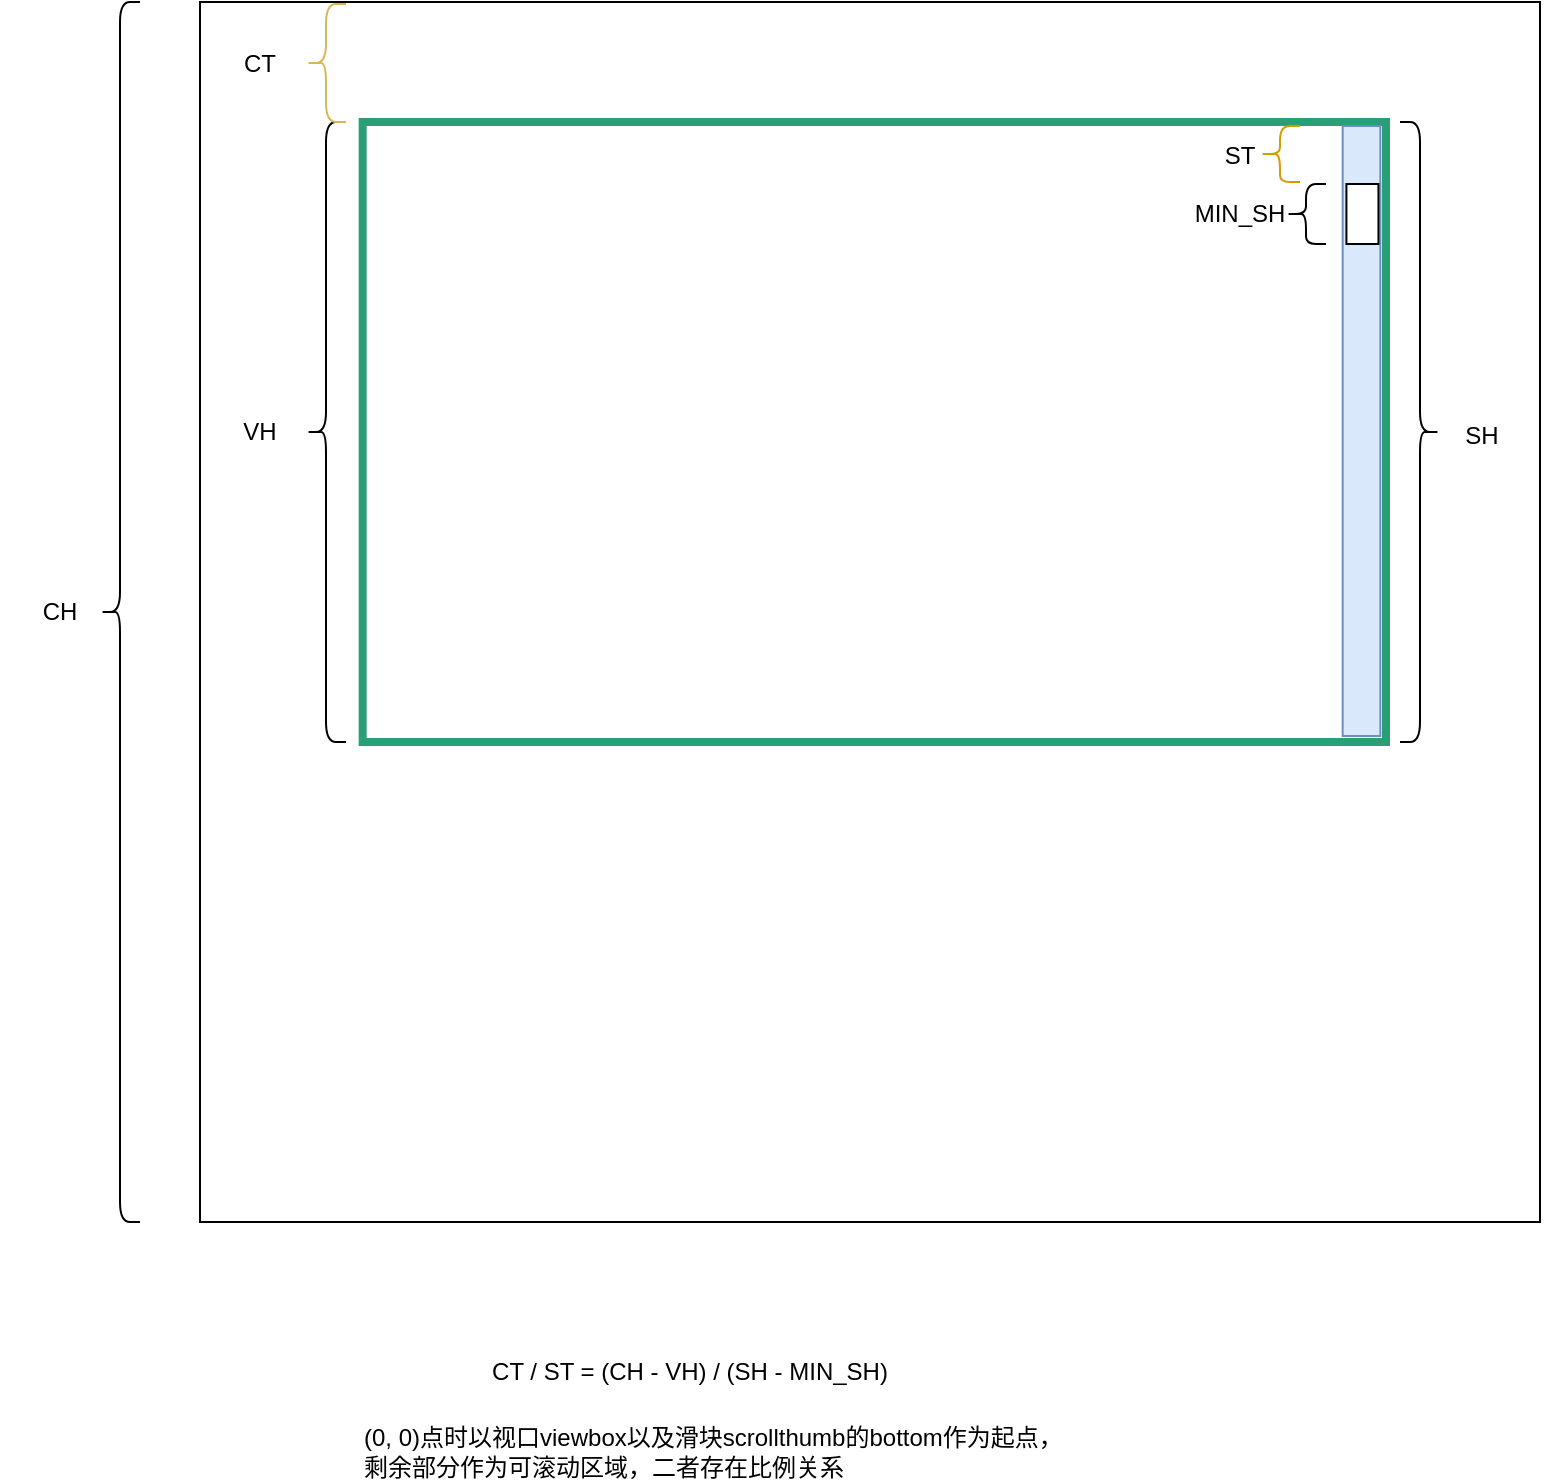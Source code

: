 <mxfile version="22.0.8" type="device">
  <diagram name="第 1 页" id="aIjHNnc27p3M83ChRHAW">
    <mxGraphModel dx="1434" dy="750" grid="1" gridSize="10" guides="1" tooltips="1" connect="1" arrows="1" fold="1" page="1" pageScale="1" pageWidth="827" pageHeight="1169" math="0" shadow="0">
      <root>
        <mxCell id="0" />
        <mxCell id="1" parent="0" />
        <mxCell id="QeH-K6aPF6zUdPSQXJK3-5" value="" style="rounded=0;whiteSpace=wrap;html=1;" parent="1" vertex="1">
          <mxGeometry x="100" y="40" width="670" height="610" as="geometry" />
        </mxCell>
        <mxCell id="QeH-K6aPF6zUdPSQXJK3-4" value="" style="group;strokeWidth=1;shadow=0;" parent="1" vertex="1" connectable="0">
          <mxGeometry x="203" y="100" width="490" height="360" as="geometry" />
        </mxCell>
        <mxCell id="QeH-K6aPF6zUdPSQXJK3-1" value="" style="rounded=0;whiteSpace=wrap;html=1;strokeColor=#289f77;strokeWidth=4;" parent="QeH-K6aPF6zUdPSQXJK3-4" vertex="1">
          <mxGeometry x="-21.67" width="511.67" height="310" as="geometry" />
        </mxCell>
        <mxCell id="QeH-K6aPF6zUdPSQXJK3-2" value="" style="rounded=0;whiteSpace=wrap;html=1;fillColor=#dae8fc;strokeColor=#6c8ebf;" parent="QeH-K6aPF6zUdPSQXJK3-4" vertex="1">
          <mxGeometry x="468.33" y="2" width="18.85" height="305" as="geometry" />
        </mxCell>
        <mxCell id="QeH-K6aPF6zUdPSQXJK3-3" value="" style="rounded=0;whiteSpace=wrap;html=1;" parent="QeH-K6aPF6zUdPSQXJK3-4" vertex="1">
          <mxGeometry x="470.21" y="31" width="16.02" height="30" as="geometry" />
        </mxCell>
        <mxCell id="rVgqqyDITEJiyWmIPbga-1" value="" style="shape=curlyBracket;whiteSpace=wrap;html=1;rounded=1;labelPosition=left;verticalLabelPosition=middle;align=right;verticalAlign=middle;" vertex="1" parent="QeH-K6aPF6zUdPSQXJK3-4">
          <mxGeometry x="440" y="31" width="20" height="30" as="geometry" />
        </mxCell>
        <mxCell id="rVgqqyDITEJiyWmIPbga-2" value="MIN_SH" style="text;html=1;strokeColor=none;fillColor=none;align=center;verticalAlign=middle;whiteSpace=wrap;rounded=0;" vertex="1" parent="QeH-K6aPF6zUdPSQXJK3-4">
          <mxGeometry x="387" y="31" width="60" height="30" as="geometry" />
        </mxCell>
        <mxCell id="rVgqqyDITEJiyWmIPbga-7" value="" style="shape=curlyBracket;whiteSpace=wrap;html=1;rounded=1;labelPosition=left;verticalLabelPosition=middle;align=right;verticalAlign=middle;fillColor=#ffe6cc;strokeColor=#d79b00;" vertex="1" parent="QeH-K6aPF6zUdPSQXJK3-4">
          <mxGeometry x="427" y="2" width="20" height="28" as="geometry" />
        </mxCell>
        <mxCell id="rVgqqyDITEJiyWmIPbga-8" value="ST" style="text;html=1;strokeColor=none;fillColor=none;align=center;verticalAlign=middle;whiteSpace=wrap;rounded=0;" vertex="1" parent="QeH-K6aPF6zUdPSQXJK3-4">
          <mxGeometry x="387" y="2" width="60" height="30" as="geometry" />
        </mxCell>
        <mxCell id="QeH-K6aPF6zUdPSQXJK3-9" value="" style="shape=curlyBracket;whiteSpace=wrap;html=1;rounded=1;flipH=1;labelPosition=right;verticalLabelPosition=middle;align=left;verticalAlign=middle;" parent="1" vertex="1">
          <mxGeometry x="700" y="100" width="20" height="310" as="geometry" />
        </mxCell>
        <mxCell id="QeH-K6aPF6zUdPSQXJK3-16" value="SH" style="text;html=1;strokeColor=none;fillColor=none;align=center;verticalAlign=middle;whiteSpace=wrap;rounded=0;" parent="1" vertex="1">
          <mxGeometry x="711" y="242" width="60" height="30" as="geometry" />
        </mxCell>
        <mxCell id="QeH-K6aPF6zUdPSQXJK3-17" value="CT / ST = (CH - VH) / (SH - MIN_SH)" style="text;html=1;strokeColor=none;fillColor=none;align=center;verticalAlign=middle;whiteSpace=wrap;rounded=0;" parent="1" vertex="1">
          <mxGeometry x="220" y="710" width="250" height="30" as="geometry" />
        </mxCell>
        <mxCell id="rVgqqyDITEJiyWmIPbga-3" value="" style="shape=curlyBracket;whiteSpace=wrap;html=1;rounded=1;labelPosition=left;verticalLabelPosition=middle;align=right;verticalAlign=middle;" vertex="1" parent="1">
          <mxGeometry x="153" y="100" width="20" height="310" as="geometry" />
        </mxCell>
        <mxCell id="rVgqqyDITEJiyWmIPbga-4" value="VH" style="text;html=1;strokeColor=none;fillColor=none;align=center;verticalAlign=middle;whiteSpace=wrap;rounded=0;" vertex="1" parent="1">
          <mxGeometry x="100" y="240" width="60" height="30" as="geometry" />
        </mxCell>
        <mxCell id="rVgqqyDITEJiyWmIPbga-5" value="" style="shape=curlyBracket;whiteSpace=wrap;html=1;rounded=1;labelPosition=left;verticalLabelPosition=middle;align=right;verticalAlign=middle;" vertex="1" parent="1">
          <mxGeometry x="50" y="40" width="20" height="610" as="geometry" />
        </mxCell>
        <mxCell id="rVgqqyDITEJiyWmIPbga-6" value="CH" style="text;html=1;strokeColor=none;fillColor=none;align=center;verticalAlign=middle;whiteSpace=wrap;rounded=0;" vertex="1" parent="1">
          <mxGeometry y="330" width="60" height="30" as="geometry" />
        </mxCell>
        <mxCell id="rVgqqyDITEJiyWmIPbga-9" value="(0, 0)点时以视口viewbox以及滑块scrollthumb的bottom作为起点，剩余部分作为可滚动区域，二者存在比例关系" style="text;html=1;strokeColor=none;fillColor=none;align=left;verticalAlign=middle;whiteSpace=wrap;rounded=0;" vertex="1" parent="1">
          <mxGeometry x="180" y="750" width="360" height="30" as="geometry" />
        </mxCell>
        <mxCell id="rVgqqyDITEJiyWmIPbga-11" value="" style="shape=curlyBracket;whiteSpace=wrap;html=1;rounded=1;labelPosition=left;verticalLabelPosition=middle;align=right;verticalAlign=middle;fillColor=#fff2cc;strokeColor=#d6b656;" vertex="1" parent="1">
          <mxGeometry x="153" y="41" width="20" height="59" as="geometry" />
        </mxCell>
        <mxCell id="rVgqqyDITEJiyWmIPbga-12" value="CT" style="text;html=1;strokeColor=none;fillColor=none;align=center;verticalAlign=middle;whiteSpace=wrap;rounded=0;" vertex="1" parent="1">
          <mxGeometry x="100" y="55.5" width="60" height="30" as="geometry" />
        </mxCell>
      </root>
    </mxGraphModel>
  </diagram>
</mxfile>
